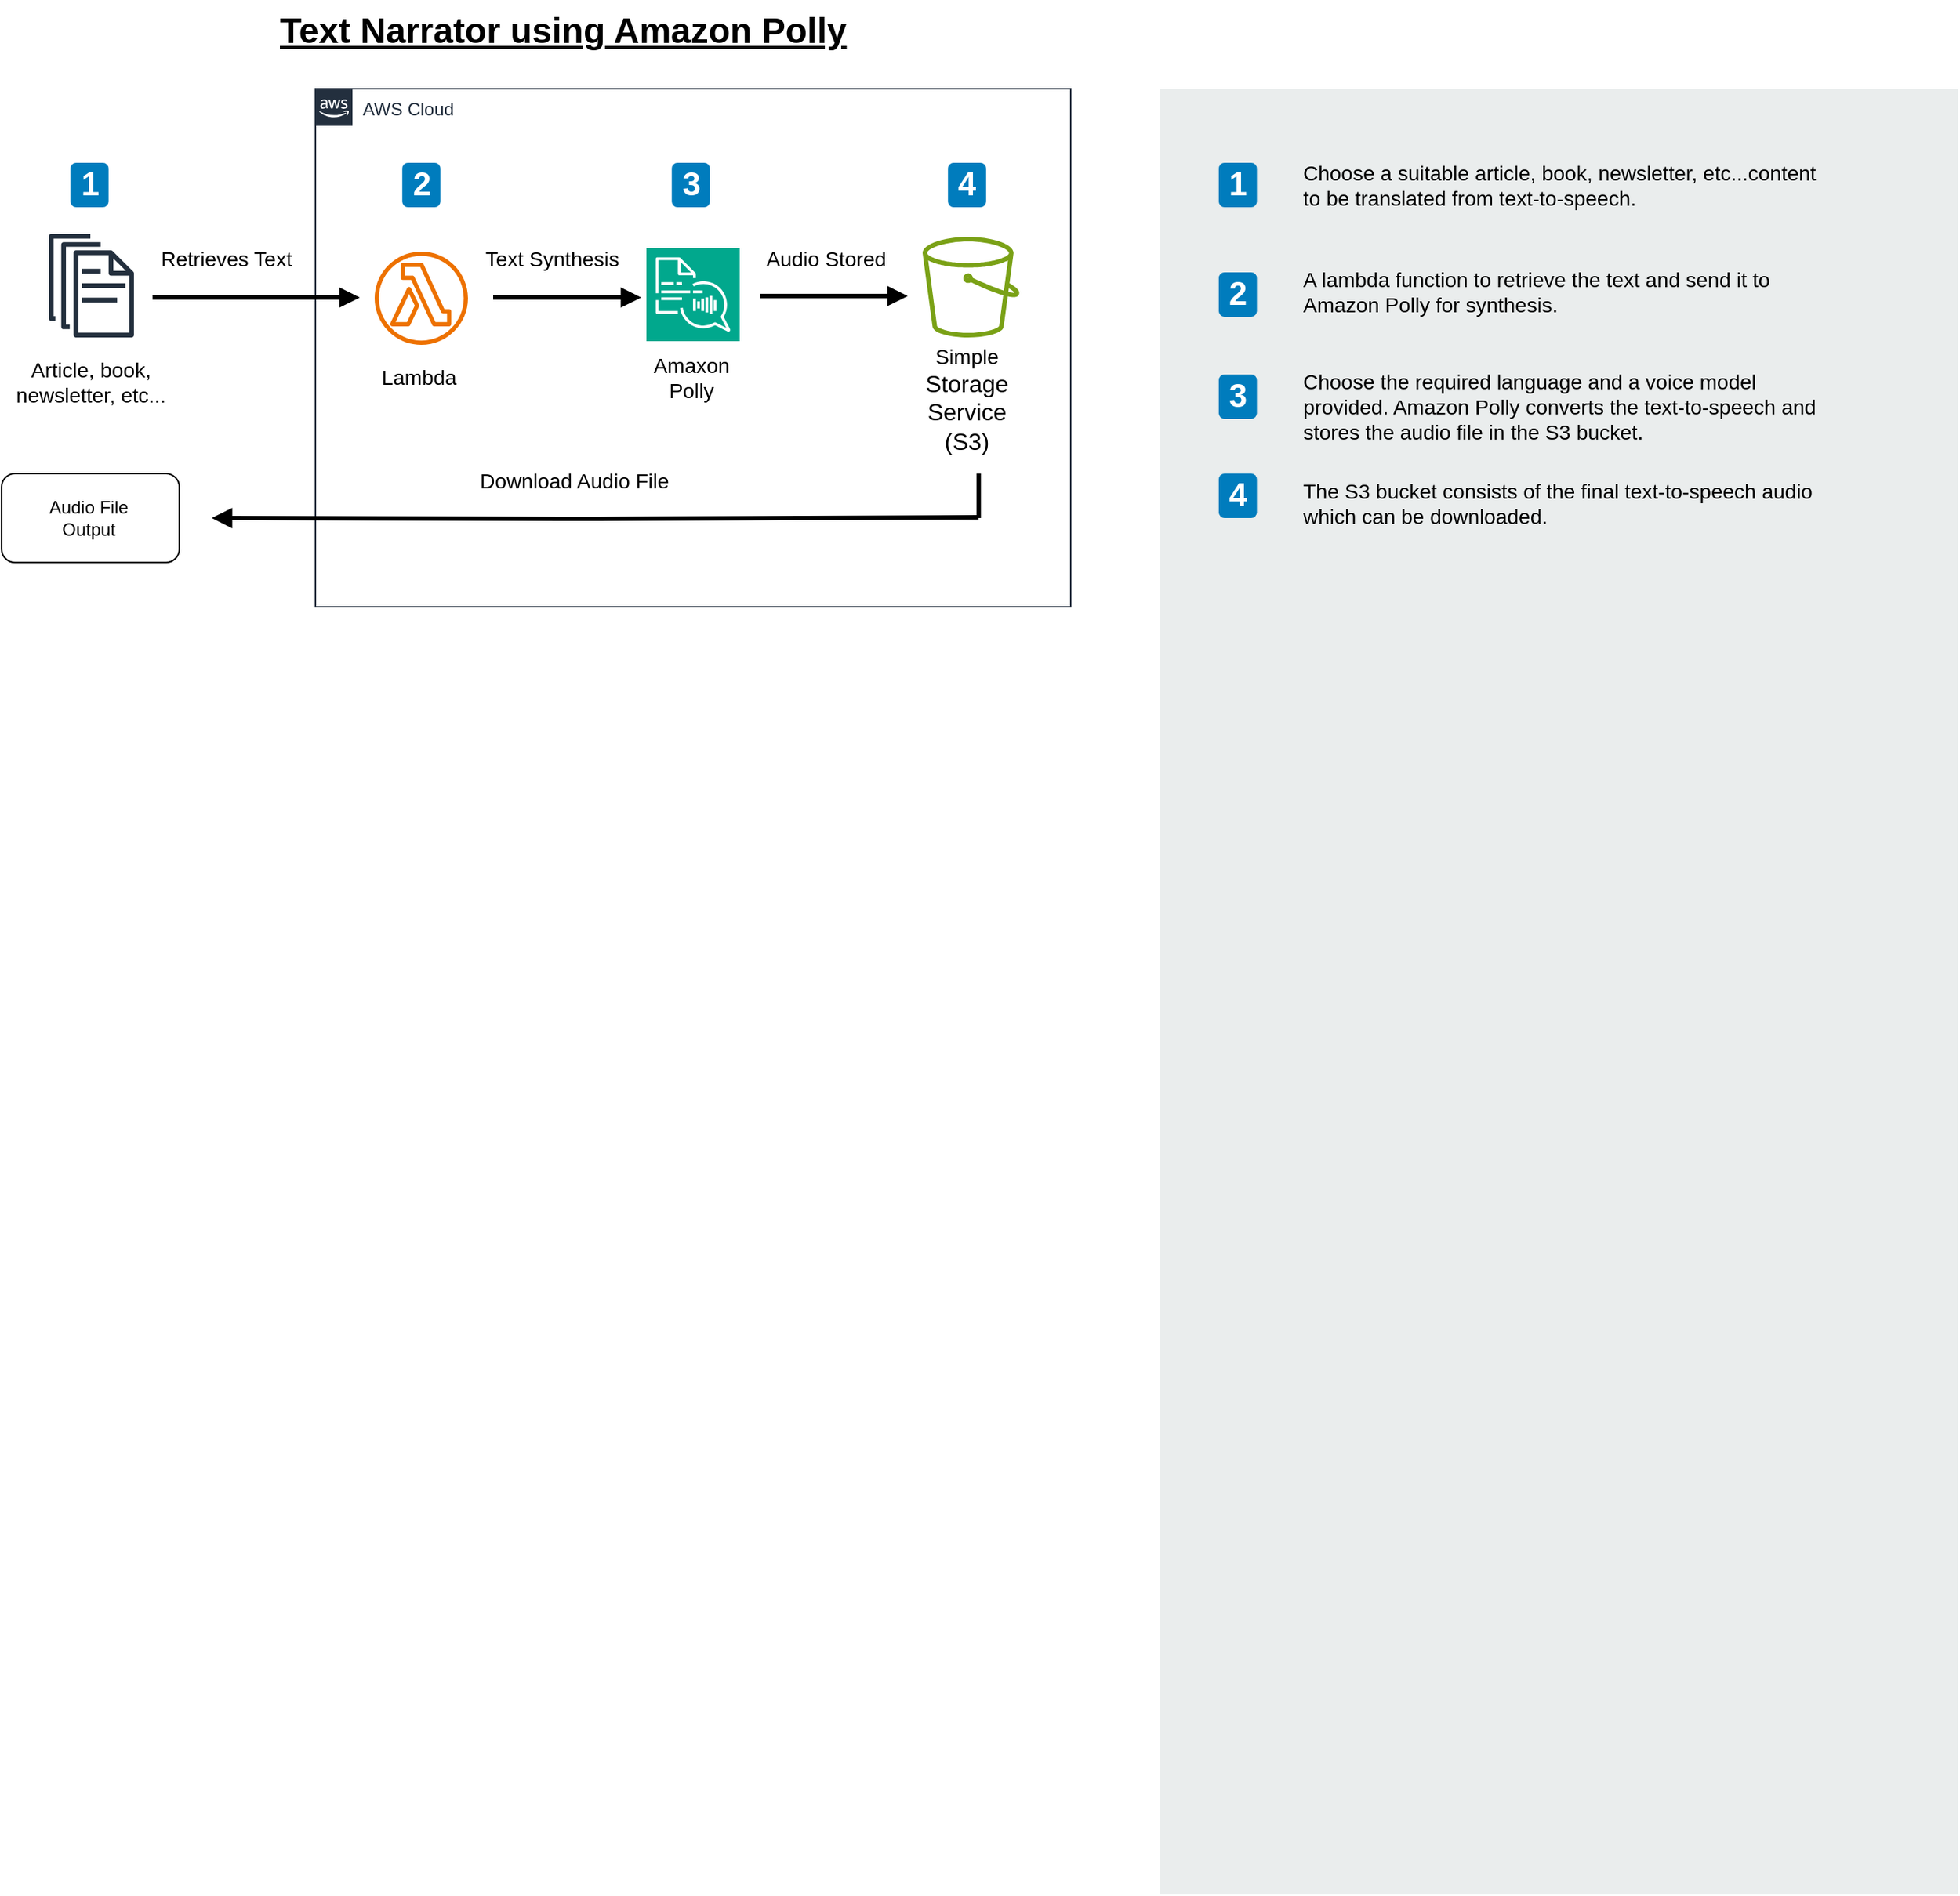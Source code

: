<mxfile version="24.8.3">
  <diagram name="Page-1" id="-a5QCyfUtRHze6FJyRC8">
    <mxGraphModel dx="808" dy="454" grid="1" gridSize="10" guides="1" tooltips="1" connect="1" arrows="1" fold="1" page="1" pageScale="1" pageWidth="827" pageHeight="1169" math="0" shadow="0">
      <root>
        <mxCell id="0" />
        <mxCell id="1" parent="0" />
        <mxCell id="GnSwyA_P6bUMeBboWfVk-8" value="AWS Cloud" style="points=[[0,0],[0.25,0],[0.5,0],[0.75,0],[1,0],[1,0.25],[1,0.5],[1,0.75],[1,1],[0.75,1],[0.5,1],[0.25,1],[0,1],[0,0.75],[0,0.5],[0,0.25]];outlineConnect=0;gradientColor=none;html=1;whiteSpace=wrap;fontSize=12;fontStyle=0;container=1;pointerEvents=0;collapsible=0;recursiveResize=0;shape=mxgraph.aws4.group;grIcon=mxgraph.aws4.group_aws_cloud_alt;strokeColor=#232F3E;fillColor=none;verticalAlign=top;align=left;spacingLeft=30;fontColor=#232F3E;dashed=0;movable=0;resizable=0;rotatable=0;deletable=0;editable=0;locked=1;connectable=0;" parent="1" vertex="1">
          <mxGeometry x="240" y="80" width="510" height="350" as="geometry" />
        </mxCell>
        <mxCell id="GnSwyA_P6bUMeBboWfVk-18" value="" style="edgeStyle=orthogonalEdgeStyle;html=1;endArrow=block;elbow=vertical;startArrow=none;endFill=1;strokeColor=#000000;rounded=0;strokeWidth=3;" parent="GnSwyA_P6bUMeBboWfVk-8" edge="1">
          <mxGeometry width="100" relative="1" as="geometry">
            <mxPoint x="120" y="141" as="sourcePoint" />
            <mxPoint x="220" y="141" as="targetPoint" />
          </mxGeometry>
        </mxCell>
        <mxCell id="GnSwyA_P6bUMeBboWfVk-19" value="" style="edgeStyle=orthogonalEdgeStyle;html=1;endArrow=block;elbow=vertical;startArrow=none;endFill=1;strokeColor=#000000;rounded=0;strokeWidth=3;" parent="GnSwyA_P6bUMeBboWfVk-8" edge="1">
          <mxGeometry width="100" relative="1" as="geometry">
            <mxPoint x="300" y="140" as="sourcePoint" />
            <mxPoint x="400" y="140" as="targetPoint" />
          </mxGeometry>
        </mxCell>
        <mxCell id="GnSwyA_P6bUMeBboWfVk-1" value="&lt;h1 style=&quot;margin-top: 0px;&quot;&gt;&lt;u&gt;Text Narrator using Amazon Polly&lt;/u&gt;&lt;/h1&gt;" style="text;html=1;whiteSpace=wrap;overflow=hidden;rounded=0;" parent="1" vertex="1">
          <mxGeometry x="214" y="20" width="400" height="50" as="geometry" />
        </mxCell>
        <mxCell id="GnSwyA_P6bUMeBboWfVk-3" value="" style="sketch=0;points=[[0,0,0],[0.25,0,0],[0.5,0,0],[0.75,0,0],[1,0,0],[0,1,0],[0.25,1,0],[0.5,1,0],[0.75,1,0],[1,1,0],[0,0.25,0],[0,0.5,0],[0,0.75,0],[1,0.25,0],[1,0.5,0],[1,0.75,0]];outlineConnect=0;fontColor=#232F3E;fillColor=#01A88D;strokeColor=#ffffff;dashed=0;verticalLabelPosition=bottom;verticalAlign=top;align=center;html=1;fontSize=12;fontStyle=0;aspect=fixed;shape=mxgraph.aws4.resourceIcon;resIcon=mxgraph.aws4.polly;" parent="1" vertex="1">
          <mxGeometry x="463.5" y="187.5" width="63" height="63" as="geometry" />
        </mxCell>
        <mxCell id="GnSwyA_P6bUMeBboWfVk-4" value="" style="sketch=0;outlineConnect=0;fontColor=#232F3E;gradientColor=none;fillColor=#7AA116;strokeColor=none;dashed=0;verticalLabelPosition=bottom;verticalAlign=top;align=center;html=1;fontSize=12;fontStyle=0;aspect=fixed;pointerEvents=1;shape=mxgraph.aws4.bucket;" parent="1" vertex="1">
          <mxGeometry x="650" y="180" width="65.38" height="68" as="geometry" />
        </mxCell>
        <mxCell id="GnSwyA_P6bUMeBboWfVk-5" value="" style="sketch=0;outlineConnect=0;fontColor=#232F3E;gradientColor=none;fillColor=#ED7100;strokeColor=none;dashed=0;verticalLabelPosition=bottom;verticalAlign=top;align=center;html=1;fontSize=12;fontStyle=0;aspect=fixed;pointerEvents=1;shape=mxgraph.aws4.lambda_function;" parent="1" vertex="1">
          <mxGeometry x="280" y="190" width="63" height="63" as="geometry" />
        </mxCell>
        <mxCell id="GnSwyA_P6bUMeBboWfVk-7" value="" style="sketch=0;outlineConnect=0;fontColor=#232F3E;gradientColor=none;fillColor=#232F3D;strokeColor=none;dashed=0;verticalLabelPosition=bottom;verticalAlign=top;align=center;html=1;fontSize=12;fontStyle=0;aspect=fixed;pointerEvents=1;shape=mxgraph.aws4.documents;" parent="1" vertex="1">
          <mxGeometry x="60" y="178" width="57.44" height="70" as="geometry" />
        </mxCell>
        <mxCell id="GnSwyA_P6bUMeBboWfVk-9" value="&lt;font style=&quot;font-size: 14px;&quot;&gt;Simple&lt;/font&gt;&lt;div&gt;&lt;font size=&quot;3&quot;&gt;Storage&lt;/font&gt;&lt;/div&gt;&lt;div&gt;&lt;font size=&quot;3&quot;&gt;Service&lt;/font&gt;&lt;/div&gt;&lt;div&gt;&lt;font size=&quot;3&quot;&gt;(S3)&lt;/font&gt;&lt;/div&gt;" style="text;html=1;align=center;verticalAlign=middle;whiteSpace=wrap;rounded=0;" parent="1" vertex="1">
          <mxGeometry x="640" y="260" width="80" height="60" as="geometry" />
        </mxCell>
        <mxCell id="GnSwyA_P6bUMeBboWfVk-10" value="&lt;font style=&quot;font-size: 14px;&quot;&gt;Amaxon Polly&lt;/font&gt;" style="text;html=1;align=center;verticalAlign=middle;whiteSpace=wrap;rounded=0;" parent="1" vertex="1">
          <mxGeometry x="463.5" y="260" width="60" height="30" as="geometry" />
        </mxCell>
        <mxCell id="GnSwyA_P6bUMeBboWfVk-11" value="&lt;font style=&quot;font-size: 14px;&quot;&gt;Lambda&lt;/font&gt;" style="text;html=1;align=center;verticalAlign=middle;whiteSpace=wrap;rounded=0;" parent="1" vertex="1">
          <mxGeometry x="280" y="260" width="60" height="30" as="geometry" />
        </mxCell>
        <mxCell id="GnSwyA_P6bUMeBboWfVk-12" value="&lt;font style=&quot;font-size: 14px;&quot;&gt;Article, book, newsletter, etc...&lt;/font&gt;" style="text;html=1;align=center;verticalAlign=middle;whiteSpace=wrap;rounded=0;" parent="1" vertex="1">
          <mxGeometry x="28.08" y="253" width="121.28" height="50" as="geometry" />
        </mxCell>
        <mxCell id="GnSwyA_P6bUMeBboWfVk-14" value="" style="rounded=1;whiteSpace=wrap;html=1;" parent="1" vertex="1">
          <mxGeometry x="28.08" y="340" width="120" height="60" as="geometry" />
        </mxCell>
        <mxCell id="GnSwyA_P6bUMeBboWfVk-15" value="Audio File Output" style="text;html=1;align=center;verticalAlign=middle;whiteSpace=wrap;rounded=0;" parent="1" vertex="1">
          <mxGeometry x="57.44" y="355" width="60" height="30" as="geometry" />
        </mxCell>
        <mxCell id="GnSwyA_P6bUMeBboWfVk-16" value="" style="edgeStyle=orthogonalEdgeStyle;html=1;endArrow=block;elbow=vertical;startArrow=none;endFill=1;strokeColor=#000000;rounded=0;strokeWidth=3;" parent="1" edge="1">
          <mxGeometry width="100" relative="1" as="geometry">
            <mxPoint x="130" y="221" as="sourcePoint" />
            <mxPoint x="270" y="221" as="targetPoint" />
          </mxGeometry>
        </mxCell>
        <mxCell id="GnSwyA_P6bUMeBboWfVk-22" value="" style="line;strokeWidth=3;direction=south;html=1;" parent="1" vertex="1">
          <mxGeometry x="682.88" y="340" width="10" height="30" as="geometry" />
        </mxCell>
        <mxCell id="GnSwyA_P6bUMeBboWfVk-23" value="" style="edgeStyle=orthogonalEdgeStyle;html=1;endArrow=none;elbow=vertical;startArrow=block;startFill=1;strokeColor=#000000;rounded=0;strokeWidth=3;" parent="1" edge="1">
          <mxGeometry width="100" relative="1" as="geometry">
            <mxPoint x="170" y="370" as="sourcePoint" />
            <mxPoint x="687.69" y="369.5" as="targetPoint" />
          </mxGeometry>
        </mxCell>
        <mxCell id="VqJvo6o6UqtbqxokDuUy-1" value="&lt;font style=&quot;font-size: 14px;&quot;&gt;Retrieves Text&lt;/font&gt;" style="text;html=1;align=center;verticalAlign=middle;whiteSpace=wrap;rounded=0;" vertex="1" parent="1">
          <mxGeometry x="130" y="180" width="100" height="30" as="geometry" />
        </mxCell>
        <mxCell id="VqJvo6o6UqtbqxokDuUy-2" value="&lt;font style=&quot;font-size: 14px;&quot;&gt;Text Synthesis&lt;/font&gt;" style="text;html=1;align=center;verticalAlign=middle;whiteSpace=wrap;rounded=0;" vertex="1" parent="1">
          <mxGeometry x="350" y="180" width="100" height="30" as="geometry" />
        </mxCell>
        <mxCell id="VqJvo6o6UqtbqxokDuUy-3" value="&lt;font style=&quot;font-size: 14px;&quot;&gt;Audio Stored&lt;/font&gt;" style="text;html=1;align=center;verticalAlign=middle;whiteSpace=wrap;rounded=0;" vertex="1" parent="1">
          <mxGeometry x="540" y="180" width="90" height="30" as="geometry" />
        </mxCell>
        <mxCell id="VqJvo6o6UqtbqxokDuUy-4" value="&lt;font style=&quot;font-size: 14px;&quot;&gt;Download Audio File&lt;/font&gt;" style="text;html=1;align=center;verticalAlign=middle;whiteSpace=wrap;rounded=0;" vertex="1" parent="1">
          <mxGeometry x="350" y="330" width="130" height="30" as="geometry" />
        </mxCell>
        <mxCell id="VqJvo6o6UqtbqxokDuUy-5" value="" style="rounded=0;whiteSpace=wrap;html=1;fillColor=#EAEDED;fontSize=22;fontColor=#FFFFFF;strokeColor=none;labelBackgroundColor=none;" vertex="1" parent="1">
          <mxGeometry x="810" y="80" width="539" height="1220" as="geometry" />
        </mxCell>
        <mxCell id="VqJvo6o6UqtbqxokDuUy-6" value="1" style="rounded=1;whiteSpace=wrap;html=1;fillColor=#007CBD;strokeColor=none;fontColor=#FFFFFF;fontStyle=1;fontSize=22;labelBackgroundColor=none;" vertex="1" parent="1">
          <mxGeometry x="74.57" y="130" width="25.75" height="30" as="geometry" />
        </mxCell>
        <mxCell id="VqJvo6o6UqtbqxokDuUy-7" value="2" style="rounded=1;whiteSpace=wrap;html=1;fillColor=#007CBD;strokeColor=none;fontColor=#FFFFFF;fontStyle=1;fontSize=22;labelBackgroundColor=none;" vertex="1" parent="1">
          <mxGeometry x="298.63" y="130" width="25.75" height="30" as="geometry" />
        </mxCell>
        <mxCell id="VqJvo6o6UqtbqxokDuUy-8" value="3" style="rounded=1;whiteSpace=wrap;html=1;fillColor=#007CBD;strokeColor=none;fontColor=#FFFFFF;fontStyle=1;fontSize=22;labelBackgroundColor=none;" vertex="1" parent="1">
          <mxGeometry x="480.63" y="130" width="25.75" height="30" as="geometry" />
        </mxCell>
        <mxCell id="VqJvo6o6UqtbqxokDuUy-9" value="4" style="rounded=1;whiteSpace=wrap;html=1;fillColor=#007CBD;strokeColor=none;fontColor=#FFFFFF;fontStyle=1;fontSize=22;labelBackgroundColor=none;" vertex="1" parent="1">
          <mxGeometry x="667.13" y="130" width="25.75" height="30" as="geometry" />
        </mxCell>
        <mxCell id="VqJvo6o6UqtbqxokDuUy-10" value="&lt;span style=&quot;font-size: 14px;&quot;&gt;Choose a suitable article, book, newsletter, etc...content to be translated from text-to-speech.&lt;/span&gt;" style="text;html=1;align=left;verticalAlign=middle;whiteSpace=wrap;rounded=0;" vertex="1" parent="1">
          <mxGeometry x="904.5" y="120" width="350" height="50" as="geometry" />
        </mxCell>
        <mxCell id="VqJvo6o6UqtbqxokDuUy-11" value="1" style="rounded=1;whiteSpace=wrap;html=1;fillColor=#007CBD;strokeColor=none;fontColor=#FFFFFF;fontStyle=1;fontSize=22;labelBackgroundColor=none;" vertex="1" parent="1">
          <mxGeometry x="850" y="130" width="25.75" height="30" as="geometry" />
        </mxCell>
        <mxCell id="VqJvo6o6UqtbqxokDuUy-12" value="2" style="rounded=1;whiteSpace=wrap;html=1;fillColor=#007CBD;strokeColor=none;fontColor=#FFFFFF;fontStyle=1;fontSize=22;labelBackgroundColor=none;" vertex="1" parent="1">
          <mxGeometry x="850" y="204" width="25.75" height="30" as="geometry" />
        </mxCell>
        <mxCell id="VqJvo6o6UqtbqxokDuUy-13" value="3" style="rounded=1;whiteSpace=wrap;html=1;fillColor=#007CBD;strokeColor=none;fontColor=#FFFFFF;fontStyle=1;fontSize=22;labelBackgroundColor=none;" vertex="1" parent="1">
          <mxGeometry x="850" y="273" width="25.75" height="30" as="geometry" />
        </mxCell>
        <mxCell id="VqJvo6o6UqtbqxokDuUy-14" value="4" style="rounded=1;whiteSpace=wrap;html=1;fillColor=#007CBD;strokeColor=none;fontColor=#FFFFFF;fontStyle=1;fontSize=22;labelBackgroundColor=none;" vertex="1" parent="1">
          <mxGeometry x="850" y="340" width="25.75" height="30" as="geometry" />
        </mxCell>
        <mxCell id="VqJvo6o6UqtbqxokDuUy-15" value="&lt;span style=&quot;font-size: 14px;&quot;&gt;A lambda function to retrieve the text and send it to Amazon Polly for synthesis.&amp;nbsp;&lt;/span&gt;" style="text;html=1;align=left;verticalAlign=middle;whiteSpace=wrap;rounded=0;" vertex="1" parent="1">
          <mxGeometry x="904.5" y="200" width="350" height="34" as="geometry" />
        </mxCell>
        <mxCell id="VqJvo6o6UqtbqxokDuUy-16" value="&lt;span style=&quot;font-size: 14px;&quot;&gt;Choose the required language and a voice model provided. Amazon Polly converts the text-to-speech and stores the audio file in the S3 bucket.&lt;/span&gt;" style="text;html=1;align=left;verticalAlign=middle;whiteSpace=wrap;rounded=0;" vertex="1" parent="1">
          <mxGeometry x="904.5" y="270" width="350" height="50" as="geometry" />
        </mxCell>
        <mxCell id="VqJvo6o6UqtbqxokDuUy-17" value="&lt;span style=&quot;font-size: 14px;&quot;&gt;The S3 bucket consists of the final text-to-speech audio which can be downloaded.&lt;/span&gt;" style="text;html=1;align=left;verticalAlign=middle;whiteSpace=wrap;rounded=0;" vertex="1" parent="1">
          <mxGeometry x="904.5" y="340" width="350" height="40" as="geometry" />
        </mxCell>
      </root>
    </mxGraphModel>
  </diagram>
</mxfile>
